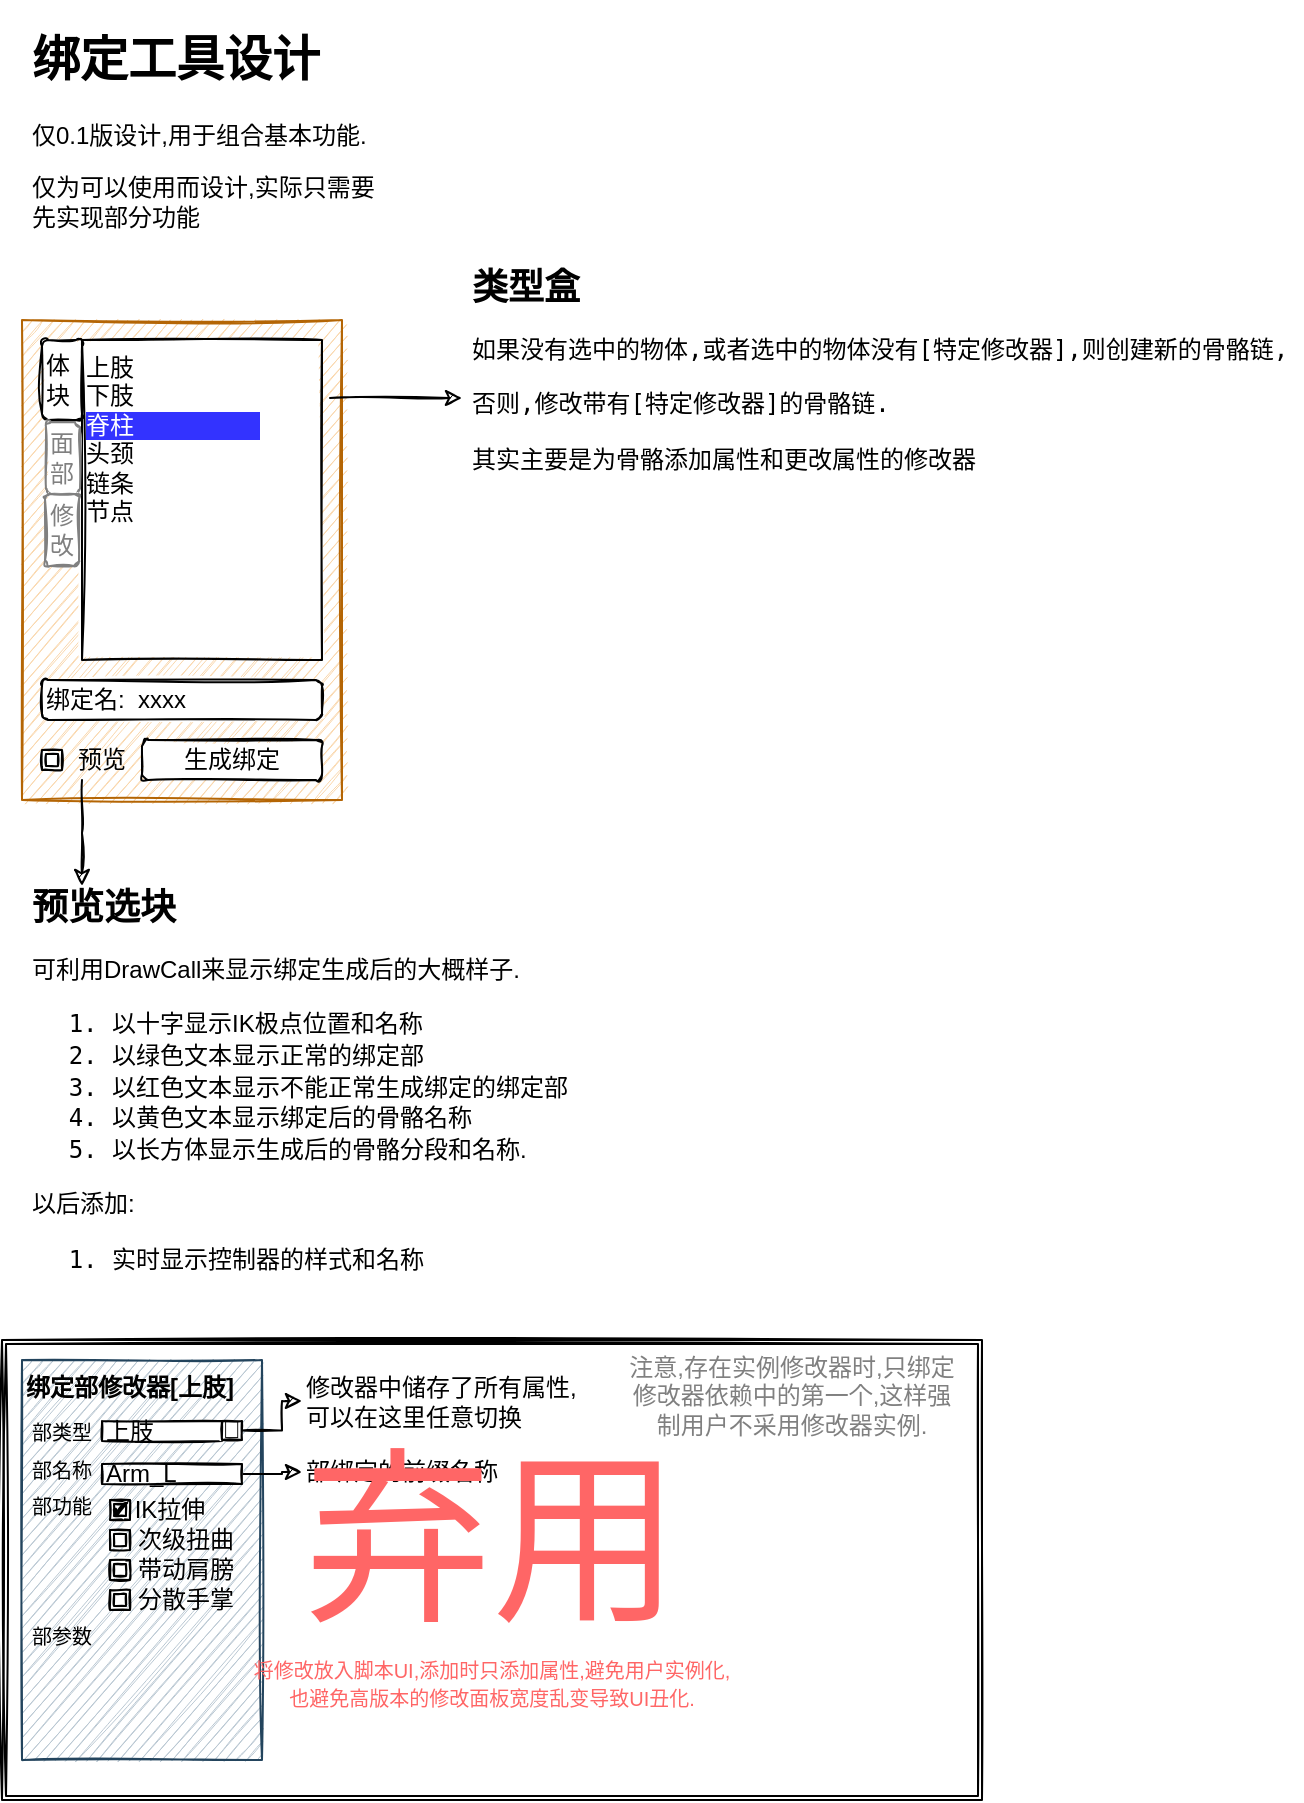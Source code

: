 <mxfile version="14.1.8" type="device"><diagram id="MD2kBOVSj5MqY2bOytNp" name="第 1 页"><mxGraphModel dx="621" dy="461" grid="1" gridSize="10" guides="1" tooltips="1" connect="1" arrows="1" fold="1" page="1" pageScale="1" pageWidth="827" pageHeight="1169" math="0" shadow="0"><root><mxCell id="0"/><mxCell id="1" parent="0"/><mxCell id="WFh36heCyOamaeD06qEg-10" value="&lt;h1&gt;绑定工具设计&lt;/h1&gt;&lt;p&gt;仅0.1版设计,用于组合基本功能.&lt;/p&gt;&lt;p&gt;仅为可以使用而设计,实际只需要先实现部分功能&lt;/p&gt;" style="text;html=1;strokeColor=none;fillColor=none;spacing=5;spacingTop=-20;whiteSpace=wrap;overflow=hidden;rounded=0;sketch=1;" vertex="1" parent="1"><mxGeometry x="40" y="40" width="190" height="110" as="geometry"/></mxCell><mxCell id="WFh36heCyOamaeD06qEg-12" value="" style="rounded=0;whiteSpace=wrap;html=1;fillColor=#fad7ac;strokeColor=#b46504;glass=0;shadow=0;sketch=1;" vertex="1" parent="1"><mxGeometry x="40" y="190" width="160" height="240" as="geometry"/></mxCell><mxCell id="WFh36heCyOamaeD06qEg-20" style="edgeStyle=orthogonalEdgeStyle;rounded=0;orthogonalLoop=1;jettySize=auto;html=1;sketch=1;" edge="1" parent="1"><mxGeometry relative="1" as="geometry"><mxPoint x="260" y="229" as="targetPoint"/><mxPoint x="194" y="229" as="sourcePoint"/></mxGeometry></mxCell><mxCell id="WFh36heCyOamaeD06qEg-15" value="上肢&lt;br&gt;下肢&lt;br&gt;&lt;span style=&quot;background-color: rgb(51 , 51 , 255)&quot;&gt;&lt;font color=&quot;#ffffff&quot;&gt;脊柱&amp;nbsp; &amp;nbsp; &amp;nbsp; &amp;nbsp; &amp;nbsp; &amp;nbsp; &amp;nbsp; &amp;nbsp; &amp;nbsp; &amp;nbsp;&lt;br&gt;&lt;/font&gt;&lt;/span&gt;头颈&lt;br&gt;链条&lt;br&gt;节点" style="rounded=0;shadow=0;glass=0;align=left;labelPosition=center;verticalLabelPosition=middle;verticalAlign=top;html=1;sketch=1;" vertex="1" parent="1"><mxGeometry x="70" y="200" width="120" height="160" as="geometry"/></mxCell><mxCell id="WFh36heCyOamaeD06qEg-16" value="生成绑定" style="rounded=1;whiteSpace=wrap;html=1;shadow=0;glass=0;sketch=1;" vertex="1" parent="1"><mxGeometry x="100" y="400" width="90" height="20" as="geometry"/></mxCell><mxCell id="WFh36heCyOamaeD06qEg-17" value="绑定名:&amp;nbsp; xxxx" style="rounded=1;whiteSpace=wrap;html=1;shadow=0;glass=0;align=left;sketch=1;" vertex="1" parent="1"><mxGeometry x="50" y="370" width="140" height="20" as="geometry"/></mxCell><mxCell id="WFh36heCyOamaeD06qEg-22" value="&lt;p style=&quot;line-height: 1000%&quot;&gt;&lt;/p&gt;&lt;h2 style=&quot;line-height: 100%&quot;&gt;类型盒&lt;/h2&gt;&lt;pre style=&quot;line-height: 130%&quot;&gt;如果没有选中的物体,或者选中的物体没有[特定修改器],则创建新的骨骼链,&lt;/pre&gt;&lt;pre style=&quot;line-height: 130%&quot;&gt;否则,修改带有[特定修改器]的骨骼链.&lt;/pre&gt;&lt;pre style=&quot;line-height: 130%&quot;&gt;其实主要是为骨骼添加属性和更改属性的修改器&lt;/pre&gt;&lt;p&gt;&lt;/p&gt;" style="text;html=1;strokeColor=none;fillColor=none;spacing=5;spacingTop=-20;overflow=hidden;rounded=0;glass=0;whiteSpace=wrap;labelBorderColor=none;labelBackgroundColor=none;sketch=1;" vertex="1" parent="1"><mxGeometry x="260" y="160" width="420" height="110" as="geometry"/></mxCell><mxCell id="WFh36heCyOamaeD06qEg-23" value="" style="shape=ext;double=1;rounded=0;whiteSpace=wrap;html=1;shadow=0;glass=0;labelBackgroundColor=none;align=left;sketch=1;" vertex="1" parent="1"><mxGeometry x="50" y="405" width="10" height="10" as="geometry"/></mxCell><mxCell id="WFh36heCyOamaeD06qEg-25" style="edgeStyle=orthogonalEdgeStyle;rounded=0;orthogonalLoop=1;jettySize=auto;html=1;exitX=0.25;exitY=1;exitDx=0;exitDy=0;sketch=1;" edge="1" parent="1" source="WFh36heCyOamaeD06qEg-24"><mxGeometry relative="1" as="geometry"><mxPoint x="70" y="473" as="targetPoint"/></mxGeometry></mxCell><mxCell id="WFh36heCyOamaeD06qEg-24" value="预览" style="text;html=1;strokeColor=none;fillColor=none;align=center;verticalAlign=middle;whiteSpace=wrap;rounded=0;shadow=0;glass=0;labelBackgroundColor=none;sketch=1;" vertex="1" parent="1"><mxGeometry x="60" y="400" width="40" height="20" as="geometry"/></mxCell><mxCell id="WFh36heCyOamaeD06qEg-26" value="&lt;p style=&quot;line-height: 1000%&quot;&gt;&lt;/p&gt;&lt;h2 style=&quot;line-height: 100%&quot;&gt;预览选块&lt;/h2&gt;&lt;pre style=&quot;line-height: 130%&quot;&gt;&lt;font face=&quot;Helvetica&quot;&gt;&lt;span style=&quot;white-space: normal ; line-height: 80%&quot;&gt;可利用DrawCall来显示绑定生成后的大概样子.&lt;/span&gt;&lt;/font&gt;&lt;/pre&gt;&lt;pre style=&quot;line-height: 130%&quot;&gt;&lt;ol&gt;&lt;li&gt;&lt;font face=&quot;Helvetica&quot;&gt;&lt;span style=&quot;white-space: normal&quot;&gt;以十字显示IK极点位置和名称&lt;/span&gt;&lt;/font&gt;&lt;/li&gt;&lt;li&gt;&lt;font face=&quot;Helvetica&quot;&gt;&lt;span style=&quot;white-space: normal&quot;&gt;以绿色文本显示正常的绑定部&lt;/span&gt;&lt;/font&gt;&lt;/li&gt;&lt;li&gt;&lt;font face=&quot;Helvetica&quot;&gt;&lt;span style=&quot;white-space: normal&quot;&gt;以红色文本显示不能正常生成绑定的绑定部&lt;/span&gt;&lt;/font&gt;&lt;/li&gt;&lt;li&gt;&lt;font face=&quot;Helvetica&quot;&gt;&lt;span style=&quot;white-space: normal&quot;&gt;以黄色文本显示绑定后的骨骼名称&lt;/span&gt;&lt;/font&gt;&lt;/li&gt;&lt;li&gt;&lt;font face=&quot;Helvetica&quot;&gt;&lt;span style=&quot;white-space: normal ; line-height: 110%&quot;&gt;以长方体显示生成后的骨骼分段和名称.&lt;/span&gt;&lt;/font&gt;&lt;/li&gt;&lt;/ol&gt;&lt;div&gt;&lt;font face=&quot;Helvetica&quot;&gt;&lt;span style=&quot;white-space: normal&quot;&gt;以后添加:&lt;/span&gt;&lt;/font&gt;&lt;/div&gt;&lt;div&gt;&lt;ol&gt;&lt;li&gt;&lt;font face=&quot;Helvetica&quot;&gt;&lt;span style=&quot;white-space: normal&quot;&gt;实时显示控制器的样式和名称&lt;/span&gt;&lt;/font&gt;&lt;/li&gt;&lt;/ol&gt;&lt;/div&gt;&lt;/pre&gt;&lt;p&gt;&lt;/p&gt;" style="text;html=1;strokeColor=none;fillColor=none;spacing=5;spacingTop=-20;overflow=hidden;rounded=0;glass=0;whiteSpace=wrap;labelBorderColor=none;labelBackgroundColor=none;sketch=1;" vertex="1" parent="1"><mxGeometry x="40" y="470" width="310" height="210" as="geometry"/></mxCell><mxCell id="WFh36heCyOamaeD06qEg-37" value="&lt;b&gt;绑定部修改器[上肢]&lt;br&gt;&lt;/b&gt;" style="rounded=0;whiteSpace=wrap;html=1;shadow=0;glass=0;labelBackgroundColor=none;sketch=1;align=left;verticalAlign=top;fillColor=#bac8d3;strokeColor=#23445d;" vertex="1" parent="1"><mxGeometry x="40" y="710" width="120" height="200" as="geometry"/></mxCell><mxCell id="WFh36heCyOamaeD06qEg-62" value="" style="edgeStyle=orthogonalEdgeStyle;rounded=0;sketch=1;orthogonalLoop=1;jettySize=auto;html=1;" edge="1" parent="1" source="WFh36heCyOamaeD06qEg-38" target="WFh36heCyOamaeD06qEg-61"><mxGeometry relative="1" as="geometry"/></mxCell><mxCell id="WFh36heCyOamaeD06qEg-38" value="Arm_L" style="rounded=0;whiteSpace=wrap;html=1;shadow=0;glass=0;labelBackgroundColor=none;sketch=1;align=left;" vertex="1" parent="1"><mxGeometry x="80" y="762" width="70" height="10" as="geometry"/></mxCell><mxCell id="WFh36heCyOamaeD06qEg-39" value="&lt;font style=&quot;font-size: 10px&quot;&gt;部名称&lt;/font&gt;" style="text;html=1;strokeColor=none;fillColor=none;align=center;verticalAlign=middle;whiteSpace=wrap;rounded=0;shadow=0;glass=0;labelBackgroundColor=none;sketch=1;" vertex="1" parent="1"><mxGeometry x="40" y="757" width="40" height="15" as="geometry"/></mxCell><mxCell id="WFh36heCyOamaeD06qEg-44" value="&lt;font style=&quot;font-size: 10px&quot;&gt;部功能&lt;/font&gt;" style="text;html=1;strokeColor=none;fillColor=none;align=center;verticalAlign=middle;whiteSpace=wrap;rounded=0;shadow=0;glass=0;labelBackgroundColor=none;sketch=1;" vertex="1" parent="1"><mxGeometry x="40" y="775.5" width="40" height="15" as="geometry"/></mxCell><mxCell id="WFh36heCyOamaeD06qEg-45" value="&lt;div&gt;&lt;b&gt;✔&lt;/b&gt;&lt;/div&gt;" style="shape=ext;double=1;rounded=0;whiteSpace=wrap;html=1;shadow=0;glass=0;labelBackgroundColor=none;align=center;sketch=1;verticalAlign=middle;" vertex="1" parent="1"><mxGeometry x="84" y="780" width="10" height="10" as="geometry"/></mxCell><mxCell id="WFh36heCyOamaeD06qEg-46" value="IK拉伸" style="text;html=1;strokeColor=none;fillColor=none;align=center;verticalAlign=middle;whiteSpace=wrap;rounded=0;shadow=0;glass=0;labelBackgroundColor=none;sketch=1;" vertex="1" parent="1"><mxGeometry x="94" y="775" width="40" height="20" as="geometry"/></mxCell><mxCell id="WFh36heCyOamaeD06qEg-47" value="" style="shape=ext;double=1;rounded=0;whiteSpace=wrap;html=1;shadow=0;glass=0;labelBackgroundColor=none;align=left;sketch=1;" vertex="1" parent="1"><mxGeometry x="84" y="795" width="10" height="10" as="geometry"/></mxCell><mxCell id="WFh36heCyOamaeD06qEg-48" value="次级扭曲" style="text;html=1;strokeColor=none;fillColor=none;align=center;verticalAlign=middle;whiteSpace=wrap;rounded=0;shadow=0;glass=0;labelBackgroundColor=none;sketch=1;" vertex="1" parent="1"><mxGeometry x="94" y="790" width="56" height="20" as="geometry"/></mxCell><mxCell id="WFh36heCyOamaeD06qEg-51" value="带动肩膀" style="text;html=1;strokeColor=none;fillColor=none;align=center;verticalAlign=middle;whiteSpace=wrap;rounded=0;shadow=0;glass=0;labelBackgroundColor=none;sketch=1;" vertex="1" parent="1"><mxGeometry x="94" y="805" width="56" height="20" as="geometry"/></mxCell><mxCell id="WFh36heCyOamaeD06qEg-52" value="" style="shape=ext;double=1;rounded=0;whiteSpace=wrap;html=1;shadow=0;glass=0;labelBackgroundColor=none;align=left;sketch=1;" vertex="1" parent="1"><mxGeometry x="84" y="810" width="10" height="10" as="geometry"/></mxCell><mxCell id="WFh36heCyOamaeD06qEg-54" value="&lt;font style=&quot;font-size: 10px&quot;&gt;部类型&lt;/font&gt;" style="text;html=1;strokeColor=none;fillColor=none;align=center;verticalAlign=middle;whiteSpace=wrap;rounded=0;shadow=0;glass=0;labelBackgroundColor=none;sketch=1;" vertex="1" parent="1"><mxGeometry x="40" y="738" width="40" height="15" as="geometry"/></mxCell><mxCell id="WFh36heCyOamaeD06qEg-55" value="上肢" style="rounded=0;whiteSpace=wrap;html=1;shadow=0;glass=0;labelBackgroundColor=none;sketch=1;align=left;" vertex="1" parent="1"><mxGeometry x="80" y="740.5" width="60" height="10" as="geometry"/></mxCell><mxCell id="WFh36heCyOamaeD06qEg-59" value="" style="edgeStyle=orthogonalEdgeStyle;rounded=0;sketch=1;orthogonalLoop=1;jettySize=auto;html=1;entryX=0;entryY=0.5;entryDx=0;entryDy=0;" edge="1" parent="1" source="WFh36heCyOamaeD06qEg-57" target="WFh36heCyOamaeD06qEg-60"><mxGeometry relative="1" as="geometry"><mxPoint x="175" y="745.286" as="targetPoint"/></mxGeometry></mxCell><mxCell id="WFh36heCyOamaeD06qEg-57" value="🔽" style="rounded=0;whiteSpace=wrap;html=1;shadow=0;glass=0;labelBackgroundColor=none;sketch=1;align=center;verticalAlign=middle;" vertex="1" parent="1"><mxGeometry x="140" y="740.5" width="10" height="9.5" as="geometry"/></mxCell><mxCell id="WFh36heCyOamaeD06qEg-60" value="修改器中储存了所有属性,可以在这里任意切换" style="text;html=1;strokeColor=none;fillColor=none;align=left;verticalAlign=middle;whiteSpace=wrap;rounded=0;shadow=0;glass=0;labelBackgroundColor=none;sketch=1;" vertex="1" parent="1"><mxGeometry x="180" y="720.5" width="140" height="20" as="geometry"/></mxCell><mxCell id="WFh36heCyOamaeD06qEg-61" value="部绑定的前缀名称" style="text;html=1;strokeColor=none;fillColor=none;align=left;verticalAlign=middle;whiteSpace=wrap;rounded=0;shadow=0;glass=0;labelBackgroundColor=none;sketch=1;" vertex="1" parent="1"><mxGeometry x="180" y="756" width="140" height="20" as="geometry"/></mxCell><mxCell id="WFh36heCyOamaeD06qEg-63" value="分散手掌" style="text;html=1;strokeColor=none;fillColor=none;align=center;verticalAlign=middle;whiteSpace=wrap;rounded=0;shadow=0;glass=0;labelBackgroundColor=none;sketch=1;" vertex="1" parent="1"><mxGeometry x="94" y="820" width="56" height="20" as="geometry"/></mxCell><mxCell id="WFh36heCyOamaeD06qEg-64" value="" style="shape=ext;double=1;rounded=0;whiteSpace=wrap;html=1;shadow=0;glass=0;labelBackgroundColor=none;align=left;sketch=1;" vertex="1" parent="1"><mxGeometry x="84" y="825" width="10" height="10" as="geometry"/></mxCell><mxCell id="WFh36heCyOamaeD06qEg-65" value="&lt;font face=&quot;Verdana&quot;&gt;体块&lt;/font&gt;" style="rounded=1;whiteSpace=wrap;html=1;shadow=0;glass=0;labelBackgroundColor=none;sketch=1;align=left;" vertex="1" parent="1"><mxGeometry x="50" y="200" width="20" height="40" as="geometry"/></mxCell><mxCell id="WFh36heCyOamaeD06qEg-66" value="&lt;font face=&quot;Verdana&quot;&gt;面部&lt;/font&gt;" style="rounded=1;whiteSpace=wrap;html=1;shadow=0;glass=0;labelBackgroundColor=none;sketch=1;align=left;strokeColor=#808080;fontColor=#808080;" vertex="1" parent="1"><mxGeometry x="52" y="241" width="17" height="36" as="geometry"/></mxCell><mxCell id="WFh36heCyOamaeD06qEg-67" value="注意,存在实例修改器时,只绑定修改器依赖中的第一个,这样强制用户不采用修改器实例." style="text;html=1;strokeColor=none;fillColor=none;align=center;verticalAlign=middle;whiteSpace=wrap;rounded=0;shadow=0;glass=0;labelBackgroundColor=none;sketch=1;fontColor=#808080;" vertex="1" parent="1"><mxGeometry x="340" y="718" width="170" height="20" as="geometry"/></mxCell><mxCell id="WFh36heCyOamaeD06qEg-69" value="&lt;font style=&quot;font-size: 10px&quot;&gt;部参数&lt;/font&gt;" style="text;html=1;strokeColor=none;fillColor=none;align=center;verticalAlign=middle;whiteSpace=wrap;rounded=0;shadow=0;glass=0;labelBackgroundColor=none;sketch=1;" vertex="1" parent="1"><mxGeometry x="40" y="840" width="40" height="15" as="geometry"/></mxCell><mxCell id="WFh36heCyOamaeD06qEg-71" value="&lt;font color=&quot;#ff6666&quot;&gt;&lt;span style=&quot;font-size: 94px&quot;&gt;弃用&lt;/span&gt;&lt;br&gt;&lt;font style=&quot;font-size: 10px&quot;&gt;将修改放入脚本UI,添加时只添加属性,避免用户实例化,&lt;br&gt;也避免高版本的修改面板宽度乱变导致UI丑化.&lt;/font&gt;&lt;br&gt;&lt;/font&gt;" style="shape=ext;double=1;rounded=0;whiteSpace=wrap;html=1;shadow=0;glass=0;labelBackgroundColor=none;sketch=1;align=center;fillColor=none;" vertex="1" parent="1"><mxGeometry x="30" y="700" width="490" height="230" as="geometry"/></mxCell><mxCell id="WFh36heCyOamaeD06qEg-72" value="&lt;font face=&quot;Verdana&quot;&gt;修改&lt;/font&gt;" style="rounded=1;whiteSpace=wrap;html=1;shadow=0;glass=0;labelBackgroundColor=none;sketch=1;align=left;strokeColor=#808080;fontColor=#808080;" vertex="1" parent="1"><mxGeometry x="51.5" y="277" width="17" height="36" as="geometry"/></mxCell></root></mxGraphModel></diagram></mxfile>